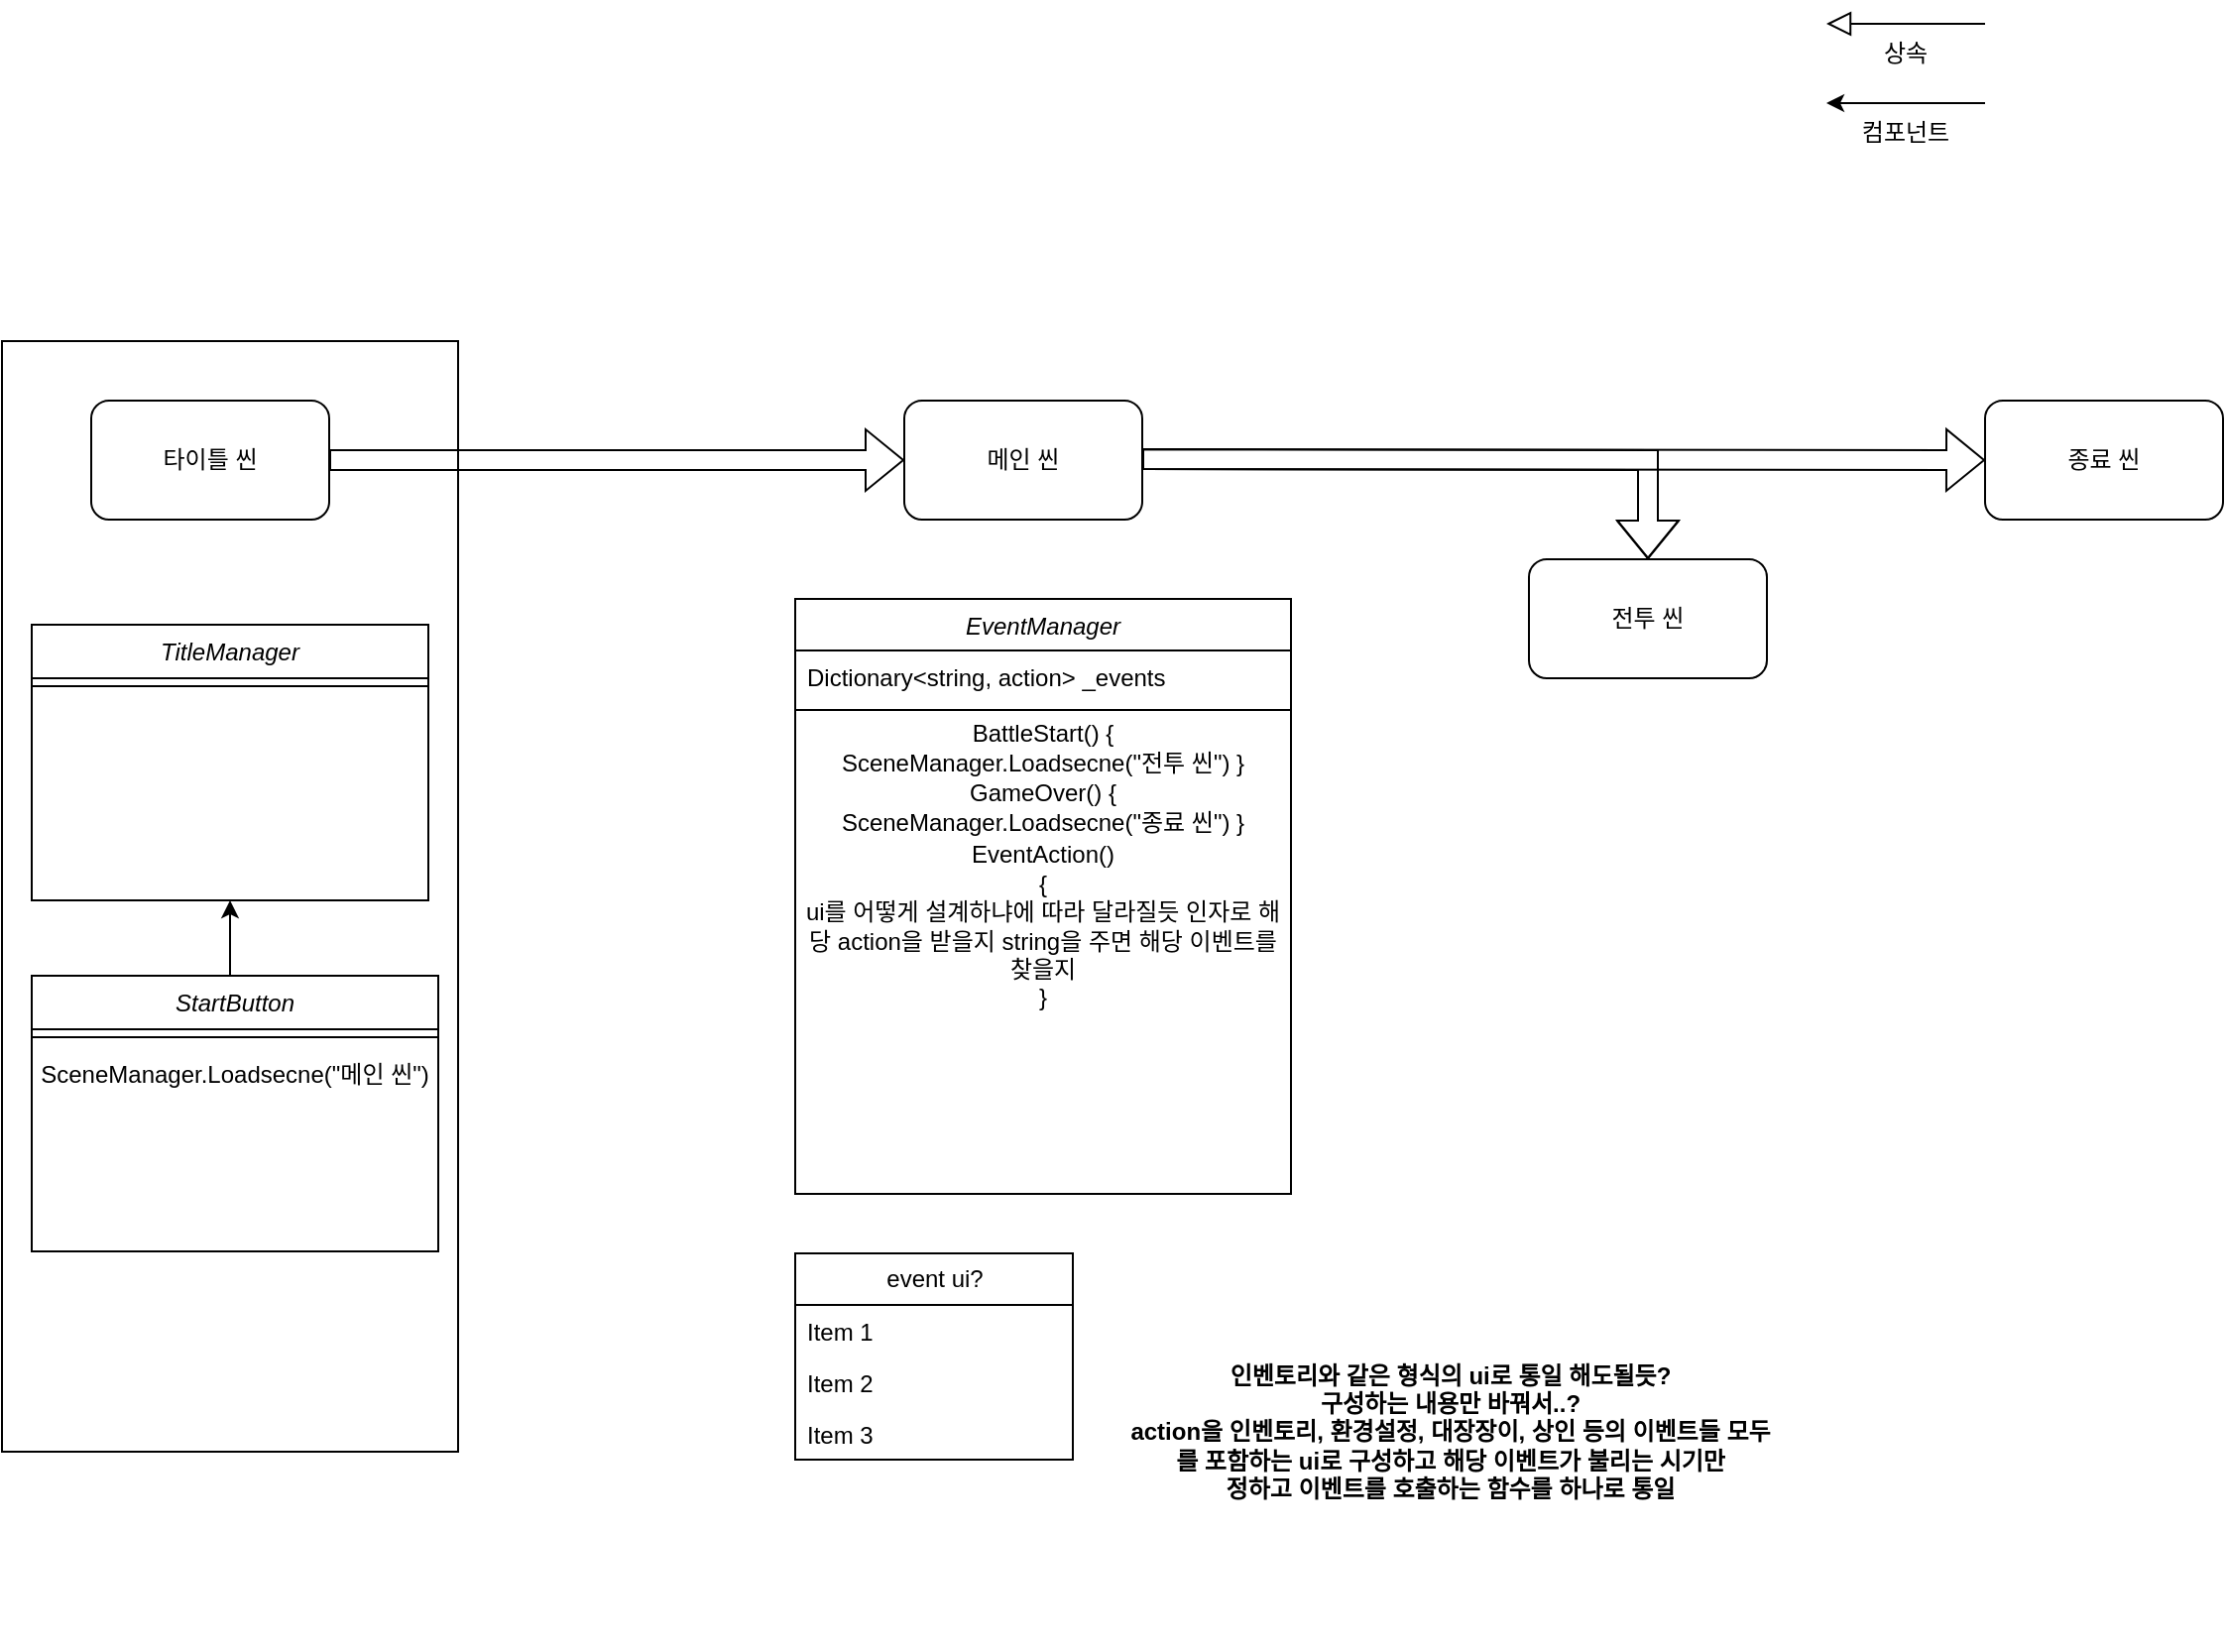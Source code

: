 <mxfile version="21.2.1" type="github">
  <diagram id="C5RBs43oDa-KdzZeNtuy" name="Page-1">
    <mxGraphModel dx="2629" dy="2066" grid="1" gridSize="10" guides="1" tooltips="1" connect="1" arrows="1" fold="1" page="1" pageScale="1" pageWidth="827" pageHeight="1169" math="0" shadow="0">
      <root>
        <mxCell id="WIyWlLk6GJQsqaUBKTNV-0" />
        <mxCell id="WIyWlLk6GJQsqaUBKTNV-1" parent="WIyWlLk6GJQsqaUBKTNV-0" />
        <mxCell id="Y8M9MO8NN97qPmSPEtLH-23" value="" style="rounded=0;whiteSpace=wrap;html=1;fontFamily=Helvetica;fontSize=12;fontColor=default;fillColor=none;gradientColor=none;" vertex="1" parent="WIyWlLk6GJQsqaUBKTNV-1">
          <mxGeometry x="-760" y="-960" width="230" height="560" as="geometry" />
        </mxCell>
        <mxCell id="zkfFHV4jXpPFQw0GAbJ--0" value="EventManager" style="swimlane;fontStyle=2;align=center;verticalAlign=top;childLayout=stackLayout;horizontal=1;startSize=26;horizontalStack=0;resizeParent=1;resizeLast=0;collapsible=1;marginBottom=0;rounded=0;shadow=0;strokeWidth=1;" parent="WIyWlLk6GJQsqaUBKTNV-1" vertex="1">
          <mxGeometry x="-360" y="-830" width="250" height="300" as="geometry">
            <mxRectangle x="230" y="140" width="160" height="26" as="alternateBounds" />
          </mxGeometry>
        </mxCell>
        <mxCell id="zkfFHV4jXpPFQw0GAbJ--7" value="Dictionary&lt;string, action&gt; _events" style="text;align=left;verticalAlign=top;spacingLeft=4;spacingRight=4;overflow=hidden;rotatable=0;points=[[0,0.5],[1,0.5]];portConstraint=eastwest;" parent="zkfFHV4jXpPFQw0GAbJ--0" vertex="1">
          <mxGeometry y="26" width="250" height="26" as="geometry" />
        </mxCell>
        <mxCell id="zkfFHV4jXpPFQw0GAbJ--4" value="" style="line;html=1;strokeWidth=1;align=left;verticalAlign=middle;spacingTop=-1;spacingLeft=3;spacingRight=3;rotatable=0;labelPosition=right;points=[];portConstraint=eastwest;" parent="zkfFHV4jXpPFQw0GAbJ--0" vertex="1">
          <mxGeometry y="52" width="250" height="8" as="geometry" />
        </mxCell>
        <mxCell id="Y8M9MO8NN97qPmSPEtLH-46" value="BattleStart() {&lt;br&gt;SceneManager.Loadsecne(&quot;전투 씬&quot;) }" style="text;html=1;strokeColor=none;fillColor=none;align=center;verticalAlign=middle;whiteSpace=wrap;rounded=0;" vertex="1" parent="zkfFHV4jXpPFQw0GAbJ--0">
          <mxGeometry y="60" width="250" height="30" as="geometry" />
        </mxCell>
        <mxCell id="Y8M9MO8NN97qPmSPEtLH-48" value="GameOver() {&lt;br&gt;SceneManager.Loadsecne(&quot;종료 씬&quot;) }" style="text;html=1;strokeColor=none;fillColor=none;align=center;verticalAlign=middle;whiteSpace=wrap;rounded=0;" vertex="1" parent="zkfFHV4jXpPFQw0GAbJ--0">
          <mxGeometry y="90" width="250" height="30" as="geometry" />
        </mxCell>
        <mxCell id="Y8M9MO8NN97qPmSPEtLH-54" value="EventAction()&lt;br&gt;{&lt;br&gt;ui를 어떻게 설계하냐에 따라 달라질듯 인자로 해당 action을 받을지 string을 주면 해당 이벤트를 찾을지&lt;br&gt;}" style="text;html=1;strokeColor=none;fillColor=none;align=center;verticalAlign=middle;whiteSpace=wrap;rounded=0;" vertex="1" parent="zkfFHV4jXpPFQw0GAbJ--0">
          <mxGeometry y="120" width="250" height="90" as="geometry" />
        </mxCell>
        <mxCell id="Y8M9MO8NN97qPmSPEtLH-1" value="" style="rounded=1;whiteSpace=wrap;html=1;" vertex="1" parent="WIyWlLk6GJQsqaUBKTNV-1">
          <mxGeometry x="-715" y="-930" width="120" height="60" as="geometry" />
        </mxCell>
        <mxCell id="Y8M9MO8NN97qPmSPEtLH-2" value="타이틀 씬" style="text;html=1;strokeColor=none;fillColor=none;align=center;verticalAlign=middle;whiteSpace=wrap;rounded=0;" vertex="1" parent="WIyWlLk6GJQsqaUBKTNV-1">
          <mxGeometry x="-715" y="-930" width="120" height="60" as="geometry" />
        </mxCell>
        <mxCell id="Y8M9MO8NN97qPmSPEtLH-5" value="" style="rounded=1;whiteSpace=wrap;html=1;" vertex="1" parent="WIyWlLk6GJQsqaUBKTNV-1">
          <mxGeometry x="-305" y="-930" width="120" height="60" as="geometry" />
        </mxCell>
        <mxCell id="Y8M9MO8NN97qPmSPEtLH-6" value="메인 씬" style="text;html=1;strokeColor=none;fillColor=none;align=center;verticalAlign=middle;whiteSpace=wrap;rounded=0;" vertex="1" parent="WIyWlLk6GJQsqaUBKTNV-1">
          <mxGeometry x="-305" y="-930" width="120" height="60" as="geometry" />
        </mxCell>
        <mxCell id="Y8M9MO8NN97qPmSPEtLH-7" value="" style="rounded=1;whiteSpace=wrap;html=1;" vertex="1" parent="WIyWlLk6GJQsqaUBKTNV-1">
          <mxGeometry x="240" y="-930" width="120" height="60" as="geometry" />
        </mxCell>
        <mxCell id="Y8M9MO8NN97qPmSPEtLH-8" value="종료 씬" style="text;html=1;strokeColor=none;fillColor=none;align=center;verticalAlign=middle;whiteSpace=wrap;rounded=0;" vertex="1" parent="WIyWlLk6GJQsqaUBKTNV-1">
          <mxGeometry x="240" y="-930" width="120" height="60" as="geometry" />
        </mxCell>
        <mxCell id="Y8M9MO8NN97qPmSPEtLH-9" value="" style="rounded=1;whiteSpace=wrap;html=1;" vertex="1" parent="WIyWlLk6GJQsqaUBKTNV-1">
          <mxGeometry x="10" y="-850" width="120" height="60" as="geometry" />
        </mxCell>
        <mxCell id="Y8M9MO8NN97qPmSPEtLH-10" value="전투 씬" style="text;html=1;strokeColor=none;fillColor=none;align=center;verticalAlign=middle;whiteSpace=wrap;rounded=0;" vertex="1" parent="WIyWlLk6GJQsqaUBKTNV-1">
          <mxGeometry x="10" y="-850" width="120" height="60" as="geometry" />
        </mxCell>
        <mxCell id="Y8M9MO8NN97qPmSPEtLH-14" value="TitleManager" style="swimlane;fontStyle=2;align=center;verticalAlign=top;childLayout=stackLayout;horizontal=1;startSize=27;horizontalStack=0;resizeParent=1;resizeLast=0;collapsible=1;marginBottom=0;rounded=0;shadow=0;strokeWidth=1;" vertex="1" parent="WIyWlLk6GJQsqaUBKTNV-1">
          <mxGeometry x="-745" y="-817" width="200" height="139" as="geometry">
            <mxRectangle x="230" y="140" width="160" height="26" as="alternateBounds" />
          </mxGeometry>
        </mxCell>
        <mxCell id="Y8M9MO8NN97qPmSPEtLH-18" value="" style="line;html=1;strokeWidth=1;align=left;verticalAlign=middle;spacingTop=-1;spacingLeft=3;spacingRight=3;rotatable=0;labelPosition=right;points=[];portConstraint=eastwest;" vertex="1" parent="Y8M9MO8NN97qPmSPEtLH-14">
          <mxGeometry y="27" width="200" height="8" as="geometry" />
        </mxCell>
        <mxCell id="Y8M9MO8NN97qPmSPEtLH-31" style="edgeStyle=orthogonalEdgeStyle;rounded=0;orthogonalLoop=1;jettySize=auto;html=1;exitX=0.5;exitY=0;exitDx=0;exitDy=0;entryX=0.5;entryY=1;entryDx=0;entryDy=0;fontFamily=Helvetica;fontSize=12;fontColor=default;" edge="1" parent="WIyWlLk6GJQsqaUBKTNV-1" source="Y8M9MO8NN97qPmSPEtLH-28" target="Y8M9MO8NN97qPmSPEtLH-14">
          <mxGeometry relative="1" as="geometry" />
        </mxCell>
        <mxCell id="Y8M9MO8NN97qPmSPEtLH-28" value="StartButton" style="swimlane;fontStyle=2;align=center;verticalAlign=top;childLayout=stackLayout;horizontal=1;startSize=27;horizontalStack=0;resizeParent=1;resizeLast=0;collapsible=1;marginBottom=0;rounded=0;shadow=0;strokeWidth=1;" vertex="1" parent="WIyWlLk6GJQsqaUBKTNV-1">
          <mxGeometry x="-745" y="-640" width="205" height="139" as="geometry">
            <mxRectangle x="230" y="140" width="160" height="26" as="alternateBounds" />
          </mxGeometry>
        </mxCell>
        <mxCell id="Y8M9MO8NN97qPmSPEtLH-29" value="" style="line;html=1;strokeWidth=1;align=left;verticalAlign=middle;spacingTop=-1;spacingLeft=3;spacingRight=3;rotatable=0;labelPosition=right;points=[];portConstraint=eastwest;" vertex="1" parent="Y8M9MO8NN97qPmSPEtLH-28">
          <mxGeometry y="27" width="205" height="8" as="geometry" />
        </mxCell>
        <mxCell id="Y8M9MO8NN97qPmSPEtLH-30" value="SceneManager.Loadsecne(&quot;메인 씬&quot;)" style="text;html=1;strokeColor=none;fillColor=none;align=center;verticalAlign=middle;whiteSpace=wrap;rounded=0;" vertex="1" parent="Y8M9MO8NN97qPmSPEtLH-28">
          <mxGeometry y="35" width="205" height="30" as="geometry" />
        </mxCell>
        <mxCell id="Y8M9MO8NN97qPmSPEtLH-32" style="edgeStyle=orthogonalEdgeStyle;rounded=0;orthogonalLoop=1;jettySize=auto;html=1;" edge="1" parent="WIyWlLk6GJQsqaUBKTNV-1">
          <mxGeometry relative="1" as="geometry">
            <mxPoint x="240" y="-1080" as="sourcePoint" />
            <mxPoint x="160" y="-1080" as="targetPoint" />
          </mxGeometry>
        </mxCell>
        <mxCell id="Y8M9MO8NN97qPmSPEtLH-33" value="" style="endArrow=block;endSize=10;endFill=0;shadow=0;strokeWidth=1;rounded=0;edgeStyle=elbowEdgeStyle;elbow=vertical;" edge="1" parent="WIyWlLk6GJQsqaUBKTNV-1">
          <mxGeometry width="160" relative="1" as="geometry">
            <mxPoint x="240" y="-1120" as="sourcePoint" />
            <mxPoint x="160" y="-1120" as="targetPoint" />
          </mxGeometry>
        </mxCell>
        <mxCell id="Y8M9MO8NN97qPmSPEtLH-34" value="컴포넌트" style="text;html=1;strokeColor=none;fillColor=none;align=center;verticalAlign=middle;whiteSpace=wrap;rounded=0;fontSize=12;fontFamily=Helvetica;fontColor=default;" vertex="1" parent="WIyWlLk6GJQsqaUBKTNV-1">
          <mxGeometry x="160" y="-1080" width="80" height="30" as="geometry" />
        </mxCell>
        <mxCell id="Y8M9MO8NN97qPmSPEtLH-35" value="상속" style="text;html=1;strokeColor=none;fillColor=none;align=center;verticalAlign=middle;whiteSpace=wrap;rounded=0;fontSize=12;fontFamily=Helvetica;fontColor=default;" vertex="1" parent="WIyWlLk6GJQsqaUBKTNV-1">
          <mxGeometry x="160" y="-1120" width="80" height="30" as="geometry" />
        </mxCell>
        <mxCell id="Y8M9MO8NN97qPmSPEtLH-37" value="" style="shape=flexArrow;endArrow=classic;html=1;rounded=0;fontFamily=Helvetica;fontSize=12;fontColor=default;" edge="1" parent="WIyWlLk6GJQsqaUBKTNV-1" target="Y8M9MO8NN97qPmSPEtLH-6">
          <mxGeometry width="50" height="50" relative="1" as="geometry">
            <mxPoint x="-595" y="-900" as="sourcePoint" />
            <mxPoint x="-545" y="-950" as="targetPoint" />
            <Array as="points" />
          </mxGeometry>
        </mxCell>
        <mxCell id="Y8M9MO8NN97qPmSPEtLH-38" value="" style="shape=flexArrow;endArrow=classic;html=1;rounded=0;fontFamily=Helvetica;fontSize=12;fontColor=default;entryX=0;entryY=0.5;entryDx=0;entryDy=0;" edge="1" parent="WIyWlLk6GJQsqaUBKTNV-1" target="Y8M9MO8NN97qPmSPEtLH-8">
          <mxGeometry width="50" height="50" relative="1" as="geometry">
            <mxPoint x="-185" y="-900.5" as="sourcePoint" />
            <mxPoint x="105" y="-900.5" as="targetPoint" />
            <Array as="points" />
          </mxGeometry>
        </mxCell>
        <mxCell id="Y8M9MO8NN97qPmSPEtLH-42" value="" style="shape=flexArrow;endArrow=classic;html=1;rounded=0;fontFamily=Helvetica;fontSize=12;fontColor=default;entryX=0.5;entryY=0;entryDx=0;entryDy=0;" edge="1" parent="WIyWlLk6GJQsqaUBKTNV-1" target="Y8M9MO8NN97qPmSPEtLH-10">
          <mxGeometry width="50" height="50" relative="1" as="geometry">
            <mxPoint x="-185" y="-900.5" as="sourcePoint" />
            <mxPoint x="595" y="-900" as="targetPoint" />
            <Array as="points">
              <mxPoint x="70" y="-900" />
            </Array>
          </mxGeometry>
        </mxCell>
        <mxCell id="Y8M9MO8NN97qPmSPEtLH-59" value="event ui?" style="swimlane;fontStyle=0;childLayout=stackLayout;horizontal=1;startSize=26;fillColor=none;horizontalStack=0;resizeParent=1;resizeParentMax=0;resizeLast=0;collapsible=1;marginBottom=0;html=1;rounded=0;fontFamily=Helvetica;fontSize=12;fontColor=default;" vertex="1" parent="WIyWlLk6GJQsqaUBKTNV-1">
          <mxGeometry x="-360" y="-500" width="140" height="104" as="geometry" />
        </mxCell>
        <mxCell id="Y8M9MO8NN97qPmSPEtLH-60" value="Item 1" style="text;strokeColor=none;fillColor=none;align=left;verticalAlign=top;spacingLeft=4;spacingRight=4;overflow=hidden;rotatable=0;points=[[0,0.5],[1,0.5]];portConstraint=eastwest;whiteSpace=wrap;html=1;fontSize=12;fontFamily=Helvetica;fontColor=default;" vertex="1" parent="Y8M9MO8NN97qPmSPEtLH-59">
          <mxGeometry y="26" width="140" height="26" as="geometry" />
        </mxCell>
        <mxCell id="Y8M9MO8NN97qPmSPEtLH-61" value="Item 2" style="text;strokeColor=none;fillColor=none;align=left;verticalAlign=top;spacingLeft=4;spacingRight=4;overflow=hidden;rotatable=0;points=[[0,0.5],[1,0.5]];portConstraint=eastwest;whiteSpace=wrap;html=1;fontSize=12;fontFamily=Helvetica;fontColor=default;" vertex="1" parent="Y8M9MO8NN97qPmSPEtLH-59">
          <mxGeometry y="52" width="140" height="26" as="geometry" />
        </mxCell>
        <mxCell id="Y8M9MO8NN97qPmSPEtLH-62" value="Item 3" style="text;strokeColor=none;fillColor=none;align=left;verticalAlign=top;spacingLeft=4;spacingRight=4;overflow=hidden;rotatable=0;points=[[0,0.5],[1,0.5]];portConstraint=eastwest;whiteSpace=wrap;html=1;fontSize=12;fontFamily=Helvetica;fontColor=default;" vertex="1" parent="Y8M9MO8NN97qPmSPEtLH-59">
          <mxGeometry y="78" width="140" height="26" as="geometry" />
        </mxCell>
        <mxCell id="Y8M9MO8NN97qPmSPEtLH-63" value="인벤토리와 같은 형식의 ui로 통일 해도될듯?&lt;br&gt;구성하는 내용만 바꿔서..?&lt;br&gt;action을 인벤토리, 환경설정, 대장장이, 상인 등의 이벤트들 모두&lt;br&gt;를 포함하는 ui로 구성하고 해당 이벤트가 불리는 시기만&lt;br&gt;정하고 이벤트를 호출하는 함수를 하나로 통일&lt;br&gt;" style="text;strokeColor=none;fillColor=none;html=1;fontSize=12;fontStyle=1;verticalAlign=middle;align=center;fontFamily=Helvetica;fontColor=default;" vertex="1" parent="WIyWlLk6GJQsqaUBKTNV-1">
          <mxGeometry x="-190" y="-520" width="320" height="220" as="geometry" />
        </mxCell>
      </root>
    </mxGraphModel>
  </diagram>
</mxfile>

